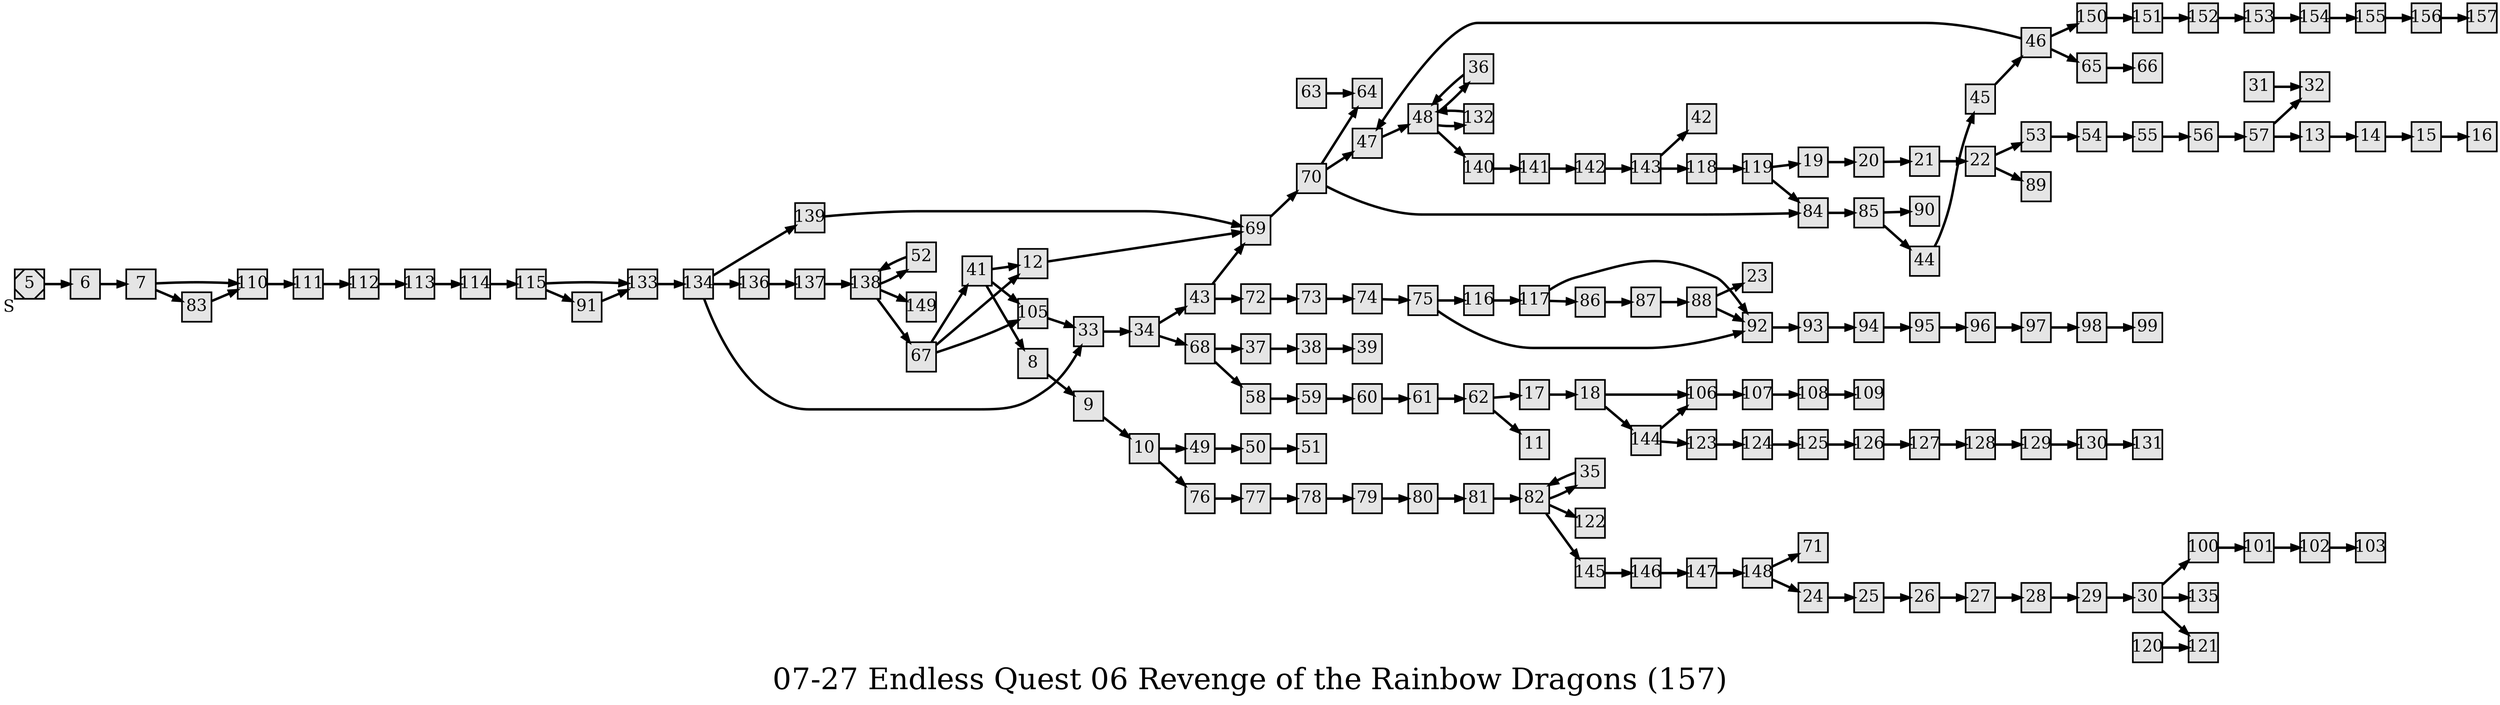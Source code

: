 digraph g{
  graph [ label="07-27 Endless Quest 06 Revenge of the Rainbow Dragons (157)" rankdir=LR, ordering=out, fontsize=36, nodesep="0.35", ranksep="0.45"];
  node  [shape=rect, penwidth=2, fontsize=20, style=filled, fillcolor=grey90, margin="0,0", labelfloat=true, regular=true, fixedsize=true];
  edge  [labelfloat=true, penwidth=3, fontsize=12];
  // ---;
  // group  : Katz;
  // id     :;
  // gbid   :;
  // series :;
  // title  :;
  // author :;
  // credit:;
  // - name : Rachael Grainger;
  // role : encoder;
  // date : 2017-08-21;
  // - name : Jeremy Douglass;
  // role : editor;
  // date : 2017-10-19;
  // render:;
  // - name   : small;
  // styles : gvStyles-small.txt;
  // engine : dot;
  // comment: >;
  
  // ---;
  
  // From | To | Label;
  
  5	[ xlabel="S", shape=Msquare, fontsize=20 ];
  5 -> 6;
  6 -> 7;
  7 -> 110;
  7 -> 83;
  8 -> 9;
  9 -> 10;
  10 -> 49;
  10 -> 76;
  12 -> 69;
  13 -> 14;
  14 -> 15;
  15 -> 16;
  17 -> 18;
  18 -> 106;
  18 -> 144;
  19 -> 20;
  20 -> 21;
  21 -> 22;
  22 -> 53;
  22 -> 89;
  24 -> 25;
  25 -> 26;
  26 -> 27;
  27 -> 28;
  28 -> 29;
  29 -> 30;
  30 -> 100;
  30 -> 135;
  30 -> 121;
  31 -> 32;
  33 -> 34;
  34 -> 43;
  34 -> 68;
  35 -> 82;
  36 -> 48;
  37 -> 38;
  38 -> 39;
  41 -> 12;
  41 -> 105;
  41 -> 8;
  43 -> 69;
  43 -> 72;
  44 -> 45;
  45 -> 46;
  46 -> 150;
  46 -> 65;
  46 -> 47;
  47 -> 48;
  48 -> 36;
  48 -> 132;
  48 -> 140;
  49 -> 50;
  50 -> 51;
  52 -> 138;
  53 -> 54;
  54 -> 55;
  55 -> 56;
  56 -> 57;
  57 -> 32;
  57 -> 13;
  58 -> 59;
  59 -> 60;
  60 -> 61;
  61 -> 62;
  62 -> 17;
  62 -> 11;
  63 -> 64;
  65 -> 66;
  67 -> 41;
  67 -> 12;
  67 -> 105;
  68 -> 37;
  68 -> 58;
  69 -> 70;
  70 -> 64;
  70 -> 47;
  70 -> 84;
  72 -> 73;
  73 -> 74;
  74 -> 75;
  75 -> 116;
  75 -> 92;
  76 -> 77;
  77 -> 78;
  78 -> 79;
  79 -> 80;
  80 -> 81;
  81 -> 82;
  82 -> 35;
  82 -> 122;
  82 -> 145;
  83 -> 110;
  84 -> 85;
  85 -> 90;
  85 -> 44;
  86 -> 87;
  87 -> 88;
  88 -> 23;
  88 -> 92;
  91 -> 133;
  92 -> 93;
  93 -> 94;
  94 -> 95;	// puzzle
  95 -> 96;
  96 -> 97;
  97 -> 98;
  98 -> 99;
  100 -> 101;
  101 -> 102;
  102 -> 103;
  105 -> 33;
  106 -> 107;
  107 -> 108;
  108 -> 109;
  110 -> 111;
  111 -> 112;
  112 -> 113;
  113 -> 114;
  114 -> 115;
  115 -> 133;
  115 -> 91;
  116 -> 117;
  117 -> 92;
  117 -> 86;
  118 -> 119;
  119 -> 19;
  119 -> 84;
  120 -> 121;
  123 -> 124;
  124 -> 125;
  125 -> 126;
  126 -> 127;
  127 -> 128;
  128 -> 129;
  129 -> 130;
  130 -> 131;
  132 -> 48;
  133 -> 134;
  134 -> 139;
  134 -> 136;
  134 -> 33;
  136 -> 137;
  137 -> 138;
  138 -> 52;
  138 -> 149;
  138 -> 67;
  139 -> 69;
  140 -> 141;
  141 -> 142;
  142 -> 143;
  143 -> 42;
  143 -> 118;
  144 -> 106;
  144 -> 123;
  145 -> 146;
  146 -> 147;
  147 -> 148;
  148 -> 71;
  148 -> 24;
  150 -> 151;
  151 -> 152;
  152 -> 153;
  153 -> 154;
  154 -> 155;
  155 -> 156;
  156 -> 157;
}

